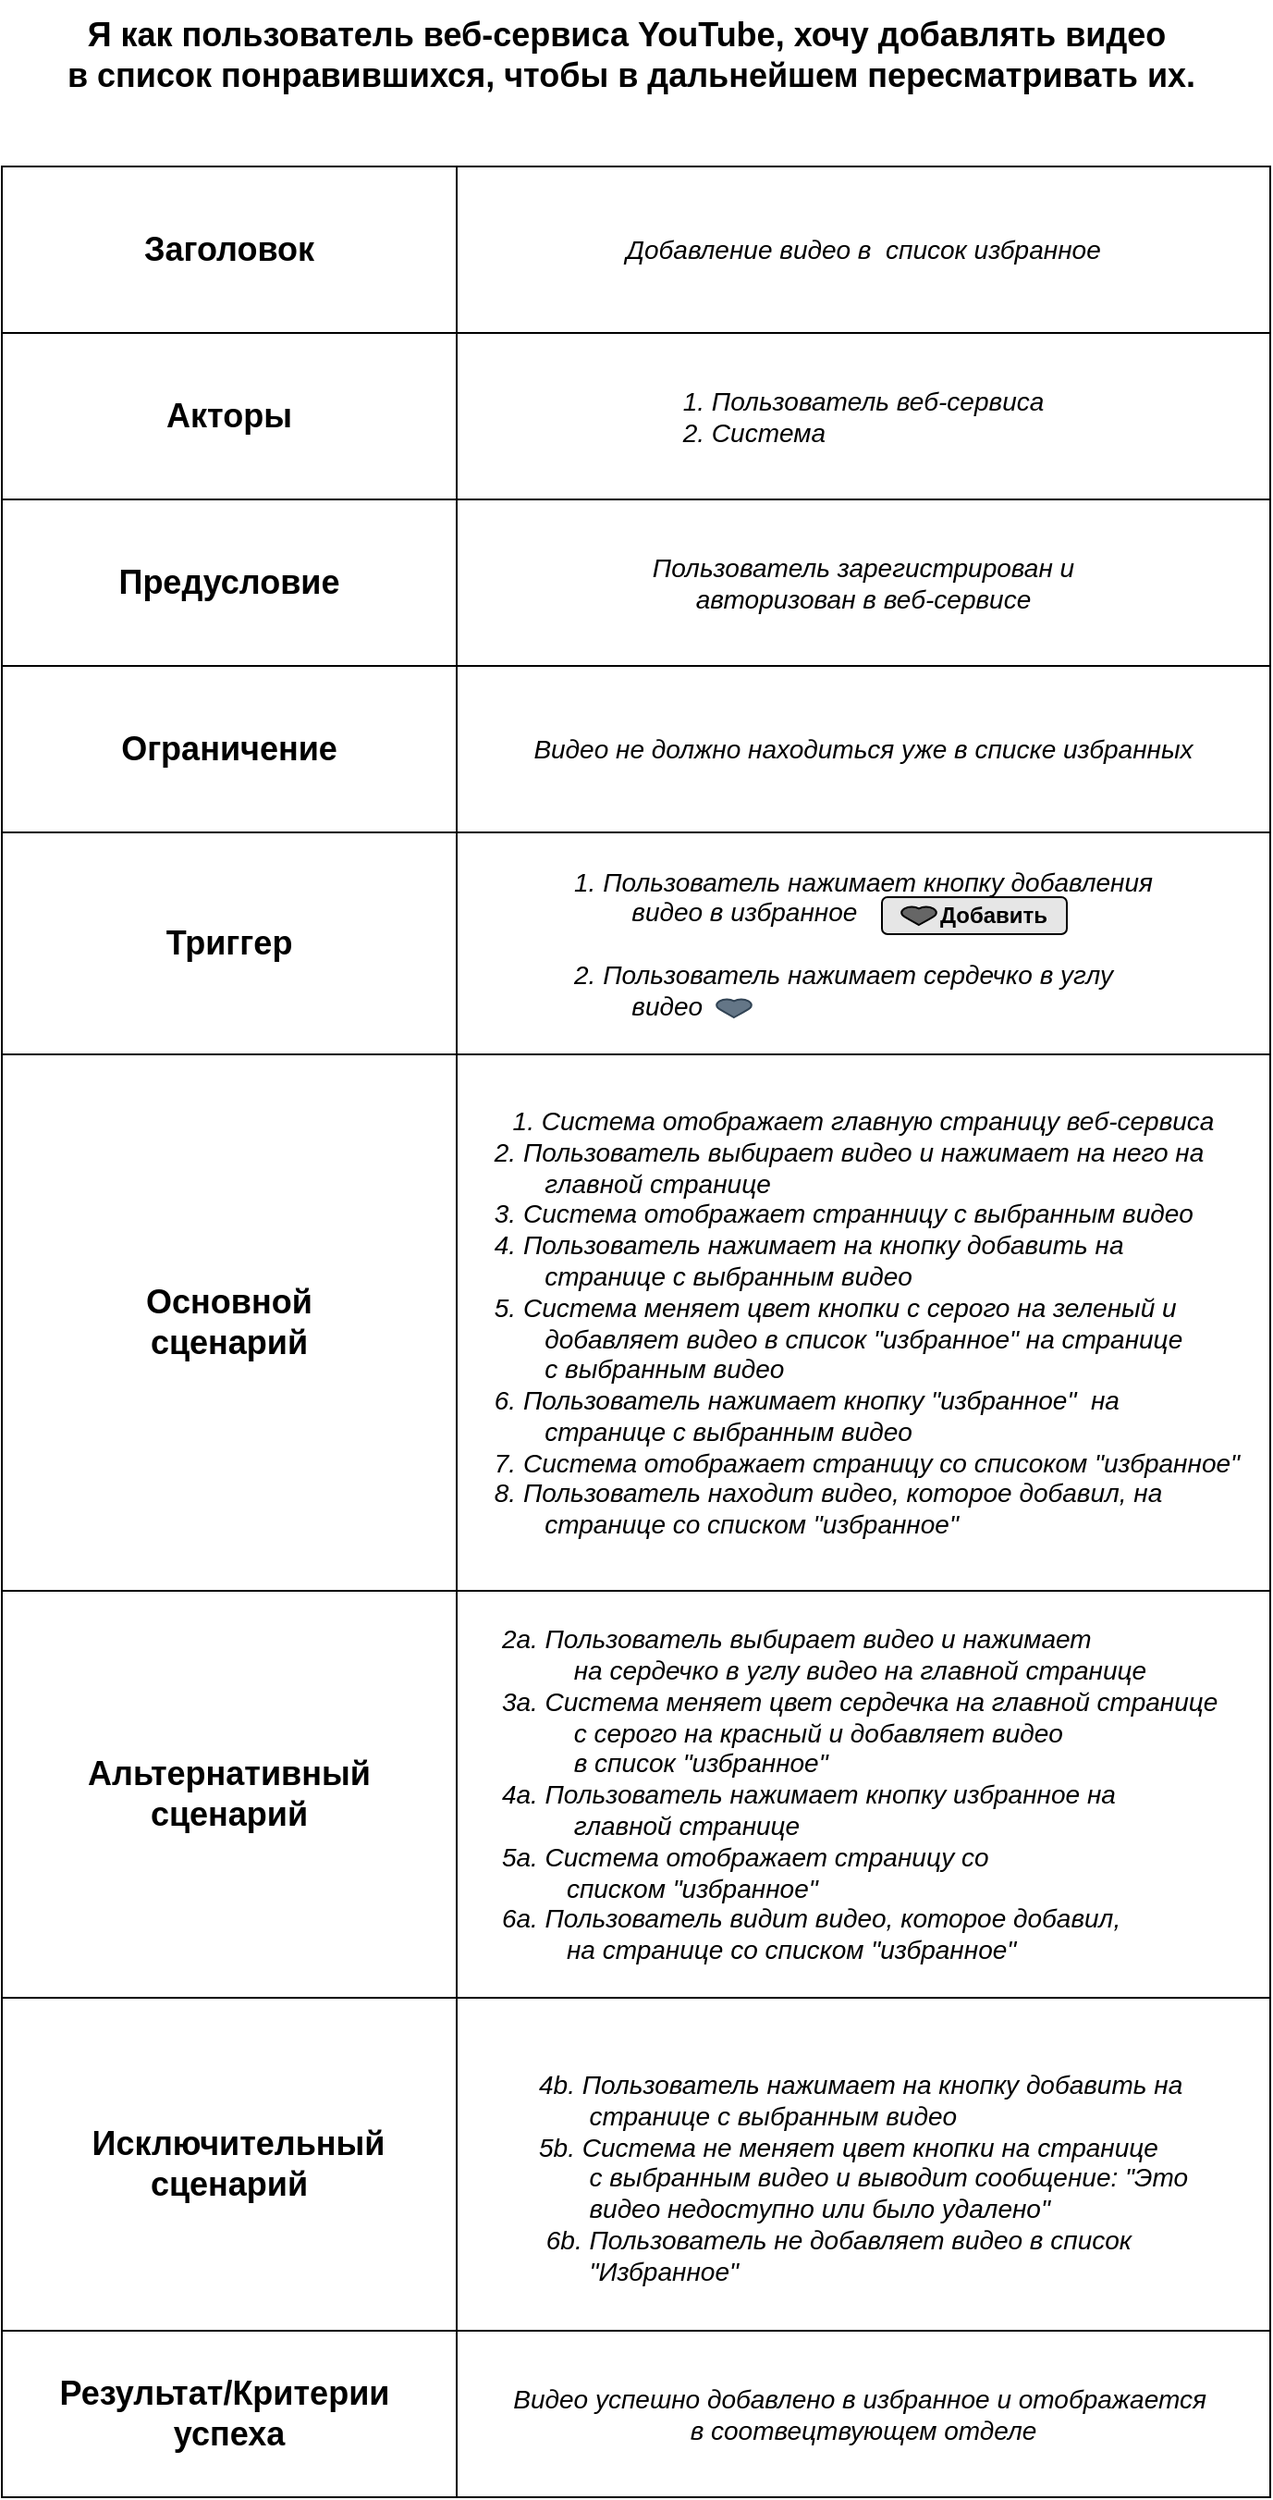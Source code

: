 <mxfile version="24.8.0">
  <diagram name="Страница — 1" id="2dHDmkU6oCWq-XEGlKxD">
    <mxGraphModel grid="1" page="1" gridSize="10" guides="1" tooltips="1" connect="1" arrows="1" fold="1" pageScale="1" pageWidth="827" pageHeight="1169" math="0" shadow="0">
      <root>
        <mxCell id="0" />
        <mxCell id="1" parent="0" />
        <mxCell id="FQ0_O6sxlsVky0RWdoEz-2" value="&lt;b&gt;&lt;font style=&quot;font-size: 18px;&quot;&gt;Заголовок&lt;/font&gt;&lt;/b&gt;" style="rounded=0;whiteSpace=wrap;html=1;" vertex="1" parent="1">
          <mxGeometry x="74" y="170" width="246" height="90" as="geometry" />
        </mxCell>
        <mxCell id="FQ0_O6sxlsVky0RWdoEz-3" value="&lt;font style=&quot;font-size: 14px;&quot;&gt;&lt;i&gt;Добавление видео в&amp;nbsp; список избранное&lt;/i&gt;&lt;/font&gt;" style="rounded=0;whiteSpace=wrap;html=1;" vertex="1" parent="1">
          <mxGeometry x="320" y="170" width="440" height="90" as="geometry" />
        </mxCell>
        <mxCell id="FQ0_O6sxlsVky0RWdoEz-5" value="&lt;b style=&quot;&quot;&gt;&lt;font style=&quot;font-size: 18px;&quot;&gt;Акторы&lt;/font&gt;&lt;/b&gt;" style="rounded=0;whiteSpace=wrap;html=1;" vertex="1" parent="1">
          <mxGeometry x="74" y="260" width="246" height="90" as="geometry" />
        </mxCell>
        <mxCell id="FQ0_O6sxlsVky0RWdoEz-6" value="&lt;b style=&quot;&quot;&gt;&lt;font style=&quot;font-size: 18px;&quot;&gt;Предусловие&lt;/font&gt;&lt;/b&gt;" style="rounded=0;whiteSpace=wrap;html=1;" vertex="1" parent="1">
          <mxGeometry x="74" y="350" width="246" height="90" as="geometry" />
        </mxCell>
        <mxCell id="FQ0_O6sxlsVky0RWdoEz-7" value="&lt;b style=&quot;&quot;&gt;&lt;font style=&quot;font-size: 18px;&quot;&gt;Ограничение&lt;/font&gt;&lt;/b&gt;" style="rounded=0;whiteSpace=wrap;html=1;" vertex="1" parent="1">
          <mxGeometry x="74" y="440" width="246" height="90" as="geometry" />
        </mxCell>
        <mxCell id="FQ0_O6sxlsVky0RWdoEz-8" value="&lt;b style=&quot;&quot;&gt;&lt;font style=&quot;font-size: 18px;&quot;&gt;Триггер&lt;/font&gt;&lt;/b&gt;" style="rounded=0;whiteSpace=wrap;html=1;" vertex="1" parent="1">
          <mxGeometry x="74" y="530" width="246" height="120" as="geometry" />
        </mxCell>
        <mxCell id="FQ0_O6sxlsVky0RWdoEz-9" value="&lt;b style=&quot;&quot;&gt;&lt;font style=&quot;font-size: 18px;&quot;&gt;Основной&lt;/font&gt;&lt;/b&gt;&lt;div&gt;&lt;font style=&quot;font-size: 18px;&quot;&gt;&lt;b&gt;сценарий&lt;/b&gt;&lt;/font&gt;&lt;/div&gt;" style="rounded=0;whiteSpace=wrap;html=1;" vertex="1" parent="1">
          <mxGeometry x="74" y="650" width="246" height="290" as="geometry" />
        </mxCell>
        <mxCell id="FQ0_O6sxlsVky0RWdoEz-10" value="&lt;b style=&quot;&quot;&gt;&lt;font style=&quot;font-size: 18px;&quot;&gt;Альтернативный&lt;/font&gt;&lt;/b&gt;&lt;div&gt;&lt;font style=&quot;font-size: 18px;&quot;&gt;&lt;b&gt;сценарий&lt;/b&gt;&lt;/font&gt;&lt;/div&gt;" style="rounded=0;whiteSpace=wrap;html=1;" vertex="1" parent="1">
          <mxGeometry x="74" y="940" width="246" height="220" as="geometry" />
        </mxCell>
        <mxCell id="FQ0_O6sxlsVky0RWdoEz-11" value="&lt;b style=&quot;&quot;&gt;&lt;font style=&quot;font-size: 18px;&quot;&gt;Результат/Критерии&amp;nbsp;&lt;/font&gt;&lt;/b&gt;&lt;div&gt;&lt;b style=&quot;&quot;&gt;&lt;font style=&quot;font-size: 18px;&quot;&gt;успеха&lt;/font&gt;&lt;/b&gt;&lt;/div&gt;" style="rounded=0;whiteSpace=wrap;html=1;" vertex="1" parent="1">
          <mxGeometry x="74" y="1340" width="246" height="90" as="geometry" />
        </mxCell>
        <mxCell id="FQ0_O6sxlsVky0RWdoEz-12" value="&lt;span style=&quot;font-size: 14px;&quot;&gt;&lt;i&gt;1. Пользователь веб-сервиса&lt;/i&gt;&lt;/span&gt;&lt;div style=&quot;text-align: justify;&quot;&gt;&lt;span style=&quot;font-size: 14px;&quot;&gt;&lt;i&gt;2. Cистема&lt;/i&gt;&lt;/span&gt;&lt;/div&gt;" style="rounded=0;whiteSpace=wrap;html=1;" vertex="1" parent="1">
          <mxGeometry x="320" y="260" width="440" height="90" as="geometry" />
        </mxCell>
        <mxCell id="FQ0_O6sxlsVky0RWdoEz-13" value="&lt;i&gt;&lt;font style=&quot;font-size: 14px;&quot;&gt;&amp;nbsp;Пользователь зарегистрирован и&amp;nbsp;&lt;/font&gt;&lt;/i&gt;&lt;div&gt;&lt;i&gt;&lt;font style=&quot;font-size: 14px;&quot;&gt;авторизован в веб-сервисе&lt;/font&gt;&lt;/i&gt;&lt;/div&gt;" style="rounded=0;whiteSpace=wrap;html=1;" vertex="1" parent="1">
          <mxGeometry x="320" y="350" width="440" height="90" as="geometry" />
        </mxCell>
        <mxCell id="FQ0_O6sxlsVky0RWdoEz-14" value="&lt;font style=&quot;font-size: 14px;&quot;&gt;&lt;i&gt;Видео не должно находиться уже в списке избранных&lt;/i&gt;&lt;/font&gt;" style="rounded=0;whiteSpace=wrap;html=1;" vertex="1" parent="1">
          <mxGeometry x="320" y="440" width="440" height="90" as="geometry" />
        </mxCell>
        <mxCell id="FQ0_O6sxlsVky0RWdoEz-15" value="&lt;div style=&quot;text-align: justify;&quot;&gt;&lt;i style=&quot;font-size: 14px; background-color: initial;&quot;&gt;1. Пользователь нажимает кнопку добавления&lt;/i&gt;&lt;/div&gt;&lt;div style=&quot;text-align: justify;&quot;&gt;&lt;span style=&quot;font-size: 14px;&quot;&gt;&lt;i&gt;&amp;nbsp; &amp;nbsp; &amp;nbsp; &amp;nbsp; видео в избранное&lt;/i&gt;&lt;/span&gt;&lt;/div&gt;&lt;div style=&quot;text-align: justify;&quot;&gt;&lt;span style=&quot;font-size: 14px;&quot;&gt;&lt;i&gt;&lt;br&gt;&lt;/i&gt;&lt;/span&gt;&lt;/div&gt;&lt;div style=&quot;text-align: justify;&quot;&gt;&lt;span style=&quot;font-size: 14px;&quot;&gt;&lt;i&gt;2. Пользователь нажимает сердечко в углу&lt;/i&gt;&lt;/span&gt;&lt;/div&gt;&lt;div style=&quot;text-align: justify;&quot;&gt;&lt;span style=&quot;font-size: 14px;&quot;&gt;&lt;i&gt;&amp;nbsp; &amp;nbsp; &amp;nbsp; &amp;nbsp; видео&amp;nbsp; &amp;nbsp; &amp;nbsp; &amp;nbsp; &amp;nbsp;&amp;nbsp;&lt;/i&gt;&lt;/span&gt;&lt;/div&gt;" style="rounded=0;whiteSpace=wrap;html=1;" vertex="1" parent="1">
          <mxGeometry x="320" y="530" width="440" height="120" as="geometry" />
        </mxCell>
        <mxCell id="FQ0_O6sxlsVky0RWdoEz-16" value="&lt;font style=&quot;font-size: 14px;&quot;&gt;&lt;i&gt;1. Система отображает главную страницу веб-сервиса&lt;/i&gt;&lt;/font&gt;&lt;div style=&quot;text-align: justify;&quot;&gt;&lt;i&gt;&lt;font style=&quot;&quot;&gt;&lt;span style=&quot;font-size: 14px;&quot;&gt;&amp;nbsp;&lt;/span&gt;&lt;font style=&quot;font-size: 14px;&quot;&gt;2. Пользователь выбирает видео и нажимает на него на&amp;nbsp;&lt;/font&gt;&lt;/font&gt;&lt;/i&gt;&lt;/div&gt;&lt;div style=&quot;text-align: justify;&quot;&gt;&lt;i&gt;&lt;font style=&quot;&quot;&gt;&lt;font style=&quot;font-size: 14px;&quot;&gt;&amp;nbsp; &amp;nbsp; &amp;nbsp; &amp;nbsp; главной странице&lt;/font&gt;&lt;/font&gt;&lt;/i&gt;&lt;/div&gt;&lt;div style=&quot;text-align: justify;&quot;&gt;&lt;i&gt;&lt;font style=&quot;font-size: 14px;&quot;&gt;&amp;nbsp;3. Система отображает странницу с выбранным видео&lt;/font&gt;&lt;/i&gt;&lt;/div&gt;&lt;div style=&quot;text-align: justify;&quot;&gt;&lt;i&gt;&lt;font style=&quot;font-size: 14px;&quot;&gt;&amp;nbsp;4. Пользователь нажимает на кнопку добавить на&amp;nbsp;&lt;/font&gt;&lt;/i&gt;&lt;/div&gt;&lt;div style=&quot;text-align: justify;&quot;&gt;&lt;i&gt;&lt;font style=&quot;font-size: 14px;&quot;&gt;&amp;nbsp; &amp;nbsp; &amp;nbsp; &amp;nbsp; странице с выбранным видео&lt;/font&gt;&lt;/i&gt;&lt;/div&gt;&lt;div style=&quot;text-align: justify;&quot;&gt;&lt;i&gt;&lt;font style=&quot;font-size: 14px;&quot;&gt;&amp;nbsp;5. Система меняет цвет кнопки с серого на зеленый и&lt;/font&gt;&lt;/i&gt;&lt;/div&gt;&lt;div style=&quot;text-align: justify;&quot;&gt;&lt;i&gt;&lt;font style=&quot;font-size: 14px;&quot;&gt;&amp;nbsp; &amp;nbsp; &amp;nbsp; &amp;nbsp; добавляет видео в список &quot;избранное&quot; на странице&lt;/font&gt;&lt;/i&gt;&lt;/div&gt;&lt;div style=&quot;text-align: justify;&quot;&gt;&lt;i&gt;&lt;font style=&quot;font-size: 14px;&quot;&gt;&amp;nbsp; &amp;nbsp; &amp;nbsp; &amp;nbsp; с выбранным видео&lt;/font&gt;&lt;/i&gt;&lt;/div&gt;&lt;div style=&quot;text-align: justify;&quot;&gt;&lt;i&gt;&lt;font style=&quot;font-size: 14px;&quot;&gt;&amp;nbsp;6. Пользователь нажимает кнопку &quot;избранное&quot;&amp;nbsp; на&amp;nbsp;&lt;/font&gt;&lt;/i&gt;&lt;/div&gt;&lt;div style=&quot;text-align: justify;&quot;&gt;&lt;i&gt;&lt;font style=&quot;font-size: 14px;&quot;&gt;&amp;nbsp; &amp;nbsp; &amp;nbsp; &amp;nbsp; странице с выбранным видео&lt;/font&gt;&lt;/i&gt;&lt;/div&gt;&lt;div style=&quot;text-align: justify;&quot;&gt;&lt;i&gt;&lt;font style=&quot;font-size: 14px;&quot;&gt;&amp;nbsp;7. Система отображает страницу со списоком &quot;избранное&quot;&lt;/font&gt;&lt;/i&gt;&lt;/div&gt;&lt;div style=&quot;text-align: justify;&quot;&gt;&lt;i&gt;&lt;font style=&quot;font-size: 14px;&quot;&gt;&amp;nbsp;8. Пользователь находит видео, которое добавил, на&amp;nbsp;&lt;/font&gt;&lt;/i&gt;&lt;/div&gt;&lt;div style=&quot;text-align: justify;&quot;&gt;&lt;i&gt;&lt;font style=&quot;font-size: 14px;&quot;&gt;&amp;nbsp; &amp;nbsp; &amp;nbsp; &amp;nbsp; странице со списком&amp;nbsp;&lt;/font&gt;&lt;/i&gt;&lt;i style=&quot;background-color: initial;&quot;&gt;&lt;font style=&quot;font-size: 14px;&quot;&gt;&quot;избранное&quot;&lt;/font&gt;&lt;/i&gt;&lt;/div&gt;" style="rounded=0;whiteSpace=wrap;html=1;align=center;" vertex="1" parent="1">
          <mxGeometry x="320" y="650" width="440" height="290" as="geometry" />
        </mxCell>
        <mxCell id="FQ0_O6sxlsVky0RWdoEz-18" value="&lt;i&gt;&lt;font style=&quot;font-size: 14px;&quot;&gt;Видео успешно добавлено в избранное и отображается&amp;nbsp;&lt;/font&gt;&lt;/i&gt;&lt;div&gt;&lt;i&gt;&lt;font style=&quot;font-size: 14px;&quot;&gt;в соотвецтвующем отделе&lt;/font&gt;&lt;/i&gt;&lt;/div&gt;" style="rounded=0;whiteSpace=wrap;html=1;" vertex="1" parent="1">
          <mxGeometry x="320" y="1340" width="440" height="90" as="geometry" />
        </mxCell>
        <mxCell id="FQ0_O6sxlsVky0RWdoEz-19" value="&lt;div style=&quot;text-align: justify;&quot;&gt;&lt;i&gt;&lt;font style=&quot;&quot;&gt;&lt;font style=&quot;font-size: 14px;&quot;&gt;2a. Пользователь выбирает видео и нажимает&amp;nbsp;&lt;/font&gt;&lt;/font&gt;&lt;/i&gt;&lt;/div&gt;&lt;div style=&quot;text-align: justify;&quot;&gt;&lt;i&gt;&lt;font style=&quot;&quot;&gt;&lt;font style=&quot;font-size: 14px;&quot;&gt;&amp;nbsp; &amp;nbsp; &amp;nbsp; &amp;nbsp; &amp;nbsp; на сердечко в углу видео на главной странице&lt;/font&gt;&lt;/font&gt;&lt;/i&gt;&lt;/div&gt;&lt;div style=&quot;text-align: justify;&quot;&gt;&lt;i&gt;&lt;font style=&quot;font-size: 14px;&quot;&gt;3a. Система меняет цвет сердечка на главной странице&amp;nbsp;&lt;/font&gt;&lt;/i&gt;&lt;/div&gt;&lt;div style=&quot;text-align: justify;&quot;&gt;&lt;i style=&quot;background-color: initial;&quot;&gt;&lt;font style=&quot;font-size: 14px;&quot;&gt;&amp;nbsp; &amp;nbsp; &amp;nbsp; &amp;nbsp; &amp;nbsp; с серого на красный и добавляет видео&amp;nbsp;&lt;/font&gt;&lt;/i&gt;&lt;/div&gt;&lt;div style=&quot;text-align: justify;&quot;&gt;&lt;i style=&quot;background-color: initial;&quot;&gt;&lt;font style=&quot;font-size: 14px;&quot;&gt;&amp;nbsp; &amp;nbsp; &amp;nbsp; &amp;nbsp; &amp;nbsp; в список&amp;nbsp;&lt;/font&gt;&lt;/i&gt;&lt;i style=&quot;background-color: initial;&quot;&gt;&lt;font style=&quot;font-size: 14px;&quot;&gt;&quot;избранное&quot;&amp;nbsp;&lt;/font&gt;&lt;/i&gt;&lt;i style=&quot;background-color: initial;&quot;&gt;&lt;font style=&quot;font-size: 14px;&quot;&gt;&amp;nbsp;&amp;nbsp;&lt;/font&gt;&lt;/i&gt;&lt;/div&gt;&lt;div style=&quot;text-align: justify;&quot;&gt;&lt;i&gt;&lt;font style=&quot;font-size: 14px;&quot;&gt;4a. Пользователь нажимает кнопку избранное на&amp;nbsp;&lt;/font&gt;&lt;/i&gt;&lt;/div&gt;&lt;div style=&quot;text-align: justify;&quot;&gt;&lt;i&gt;&lt;font style=&quot;font-size: 14px;&quot;&gt;&amp;nbsp; &amp;nbsp; &amp;nbsp; &amp;nbsp; &amp;nbsp; главной странице&lt;/font&gt;&lt;/i&gt;&lt;/div&gt;&lt;div style=&quot;text-align: justify;&quot;&gt;&lt;i&gt;&lt;font style=&quot;font-size: 14px;&quot;&gt;5a. Система отображает страницу со&lt;/font&gt;&lt;/i&gt;&lt;/div&gt;&lt;div style=&quot;text-align: justify;&quot;&gt;&lt;i&gt;&lt;font style=&quot;font-size: 14px;&quot;&gt;&amp;nbsp; &amp;nbsp; &amp;nbsp; &amp;nbsp; &amp;nbsp;списком &quot;избранное&quot;&lt;/font&gt;&lt;/i&gt;&lt;/div&gt;&lt;div style=&quot;text-align: justify;&quot;&gt;&lt;i&gt;&lt;font style=&quot;font-size: 14px;&quot;&gt;6a. Пользователь видит видео, которое добавил,&lt;/font&gt;&lt;/i&gt;&lt;/div&gt;&lt;div style=&quot;text-align: justify;&quot;&gt;&lt;i&gt;&lt;font style=&quot;font-size: 14px;&quot;&gt;&amp;nbsp; &amp;nbsp; &amp;nbsp; &amp;nbsp; &amp;nbsp;на странице со списком&amp;nbsp;&lt;/font&gt;&lt;/i&gt;&lt;i style=&quot;background-color: initial;&quot;&gt;&lt;font style=&quot;font-size: 14px;&quot;&gt;&quot;избранное&quot;&lt;/font&gt;&lt;/i&gt;&lt;/div&gt;" style="rounded=0;whiteSpace=wrap;html=1;align=center;" vertex="1" parent="1">
          <mxGeometry x="320" y="940" width="440" height="220" as="geometry" />
        </mxCell>
        <mxCell id="5rTVIxUmGq99QbEu-gEz-2" value="" style="verticalLabelPosition=bottom;verticalAlign=top;html=1;shape=mxgraph.basic.heart;fillColor=#647687;strokeColor=#314354;fontColor=#ffffff;" vertex="1" parent="1">
          <mxGeometry x="460" y="620" width="20" height="10" as="geometry" />
        </mxCell>
        <mxCell id="5rTVIxUmGq99QbEu-gEz-3" value="" style="rounded=1;whiteSpace=wrap;html=1;fillColor=#E6E6E6;" vertex="1" parent="1">
          <mxGeometry x="550" y="565" width="100" height="20" as="geometry" />
        </mxCell>
        <mxCell id="5rTVIxUmGq99QbEu-gEz-5" value="" style="verticalLabelPosition=bottom;verticalAlign=top;html=1;shape=mxgraph.basic.heart;fillColor=#666666;" vertex="1" parent="1">
          <mxGeometry x="560" y="570" width="20" height="10" as="geometry" />
        </mxCell>
        <mxCell id="5rTVIxUmGq99QbEu-gEz-6" value="&lt;b&gt;Добавить&lt;/b&gt;" style="text;html=1;align=center;verticalAlign=middle;resizable=0;points=[];autosize=1;strokeColor=none;fillColor=none;" vertex="1" parent="1">
          <mxGeometry x="570" y="560" width="80" height="30" as="geometry" />
        </mxCell>
        <mxCell id="5rTVIxUmGq99QbEu-gEz-8" value="&lt;span style=&quot;font-size: 18px;&quot;&gt;&lt;b&gt;&amp;nbsp; Исключительный&lt;/b&gt;&lt;/span&gt;&lt;div&gt;&lt;span style=&quot;font-size: 18px;&quot;&gt;&lt;b&gt;сценарий&lt;/b&gt;&lt;/span&gt;&lt;/div&gt;" style="rounded=0;whiteSpace=wrap;html=1;" vertex="1" parent="1">
          <mxGeometry x="74" y="1160" width="246" height="180" as="geometry" />
        </mxCell>
        <mxCell id="5rTVIxUmGq99QbEu-gEz-9" value="&lt;br&gt;&lt;div style=&quot;text-align: justify;&quot;&gt;&lt;i&gt;&lt;font style=&quot;font-size: 14px;&quot;&gt;&amp;nbsp;4b. Пользователь нажимает на кнопку добавить на&amp;nbsp;&lt;/font&gt;&lt;/i&gt;&lt;/div&gt;&lt;div style=&quot;text-align: justify;&quot;&gt;&lt;i&gt;&lt;font style=&quot;font-size: 14px;&quot;&gt;&amp;nbsp; &amp;nbsp; &amp;nbsp; &amp;nbsp; странице с выбранным видео&lt;/font&gt;&lt;/i&gt;&lt;/div&gt;&lt;div style=&quot;text-align: justify;&quot;&gt;&lt;i&gt;&lt;font style=&quot;font-size: 14px;&quot;&gt;&amp;nbsp;5b. Система не меняет цвет кнопки на странице&lt;/font&gt;&lt;/i&gt;&lt;/div&gt;&lt;div style=&quot;text-align: justify;&quot;&gt;&lt;i&gt;&lt;font style=&quot;font-size: 14px;&quot;&gt;&amp;nbsp; &amp;nbsp; &amp;nbsp; &amp;nbsp; с выбранным видео и выводит сообщение: &quot;Это&amp;nbsp;&lt;/font&gt;&lt;/i&gt;&lt;/div&gt;&lt;div style=&quot;text-align: justify;&quot;&gt;&lt;i&gt;&lt;font style=&quot;font-size: 14px;&quot;&gt;&amp;nbsp; &amp;nbsp; &amp;nbsp; &amp;nbsp; видео недоступно&lt;/font&gt;&lt;/i&gt;&lt;i style=&quot;background-color: initial;&quot;&gt;&lt;font style=&quot;font-size: 14px;&quot;&gt;&amp;nbsp;или было удалено&quot;&lt;/font&gt;&lt;/i&gt;&lt;/div&gt;&lt;div style=&quot;text-align: justify;&quot;&gt;&lt;i&gt;&lt;font style=&quot;font-size: 14px;&quot;&gt;&amp;nbsp; 6b. Пользователь не добавляет видео в список&amp;nbsp;&lt;/font&gt;&lt;/i&gt;&lt;/div&gt;&lt;div style=&quot;text-align: justify;&quot;&gt;&lt;i&gt;&lt;font style=&quot;font-size: 14px;&quot;&gt;&amp;nbsp; &amp;nbsp; &amp;nbsp; &amp;nbsp; &quot;Избранное&quot;&lt;/font&gt;&lt;/i&gt;&lt;/div&gt;" style="rounded=0;whiteSpace=wrap;html=1;" vertex="1" parent="1">
          <mxGeometry x="320" y="1160" width="440" height="180" as="geometry" />
        </mxCell>
        <mxCell id="5rTVIxUmGq99QbEu-gEz-14" value="&lt;font style=&quot;font-size: 18px;&quot;&gt;&lt;b&gt;Я как пользователь веб-сервиса YouTube, хочу добавлять видео&amp;nbsp;&lt;/b&gt;&lt;/font&gt;&lt;div&gt;&lt;font style=&quot;font-size: 18px;&quot;&gt;&lt;b&gt;в список понравившихся, чтобы в дальнейшем пересматривать их.&lt;/b&gt;&lt;/font&gt;&lt;/div&gt;" style="text;html=1;align=center;verticalAlign=middle;resizable=0;points=[];autosize=1;strokeColor=none;fillColor=none;" vertex="1" parent="1">
          <mxGeometry x="99" y="80" width="630" height="60" as="geometry" />
        </mxCell>
      </root>
    </mxGraphModel>
  </diagram>
</mxfile>
